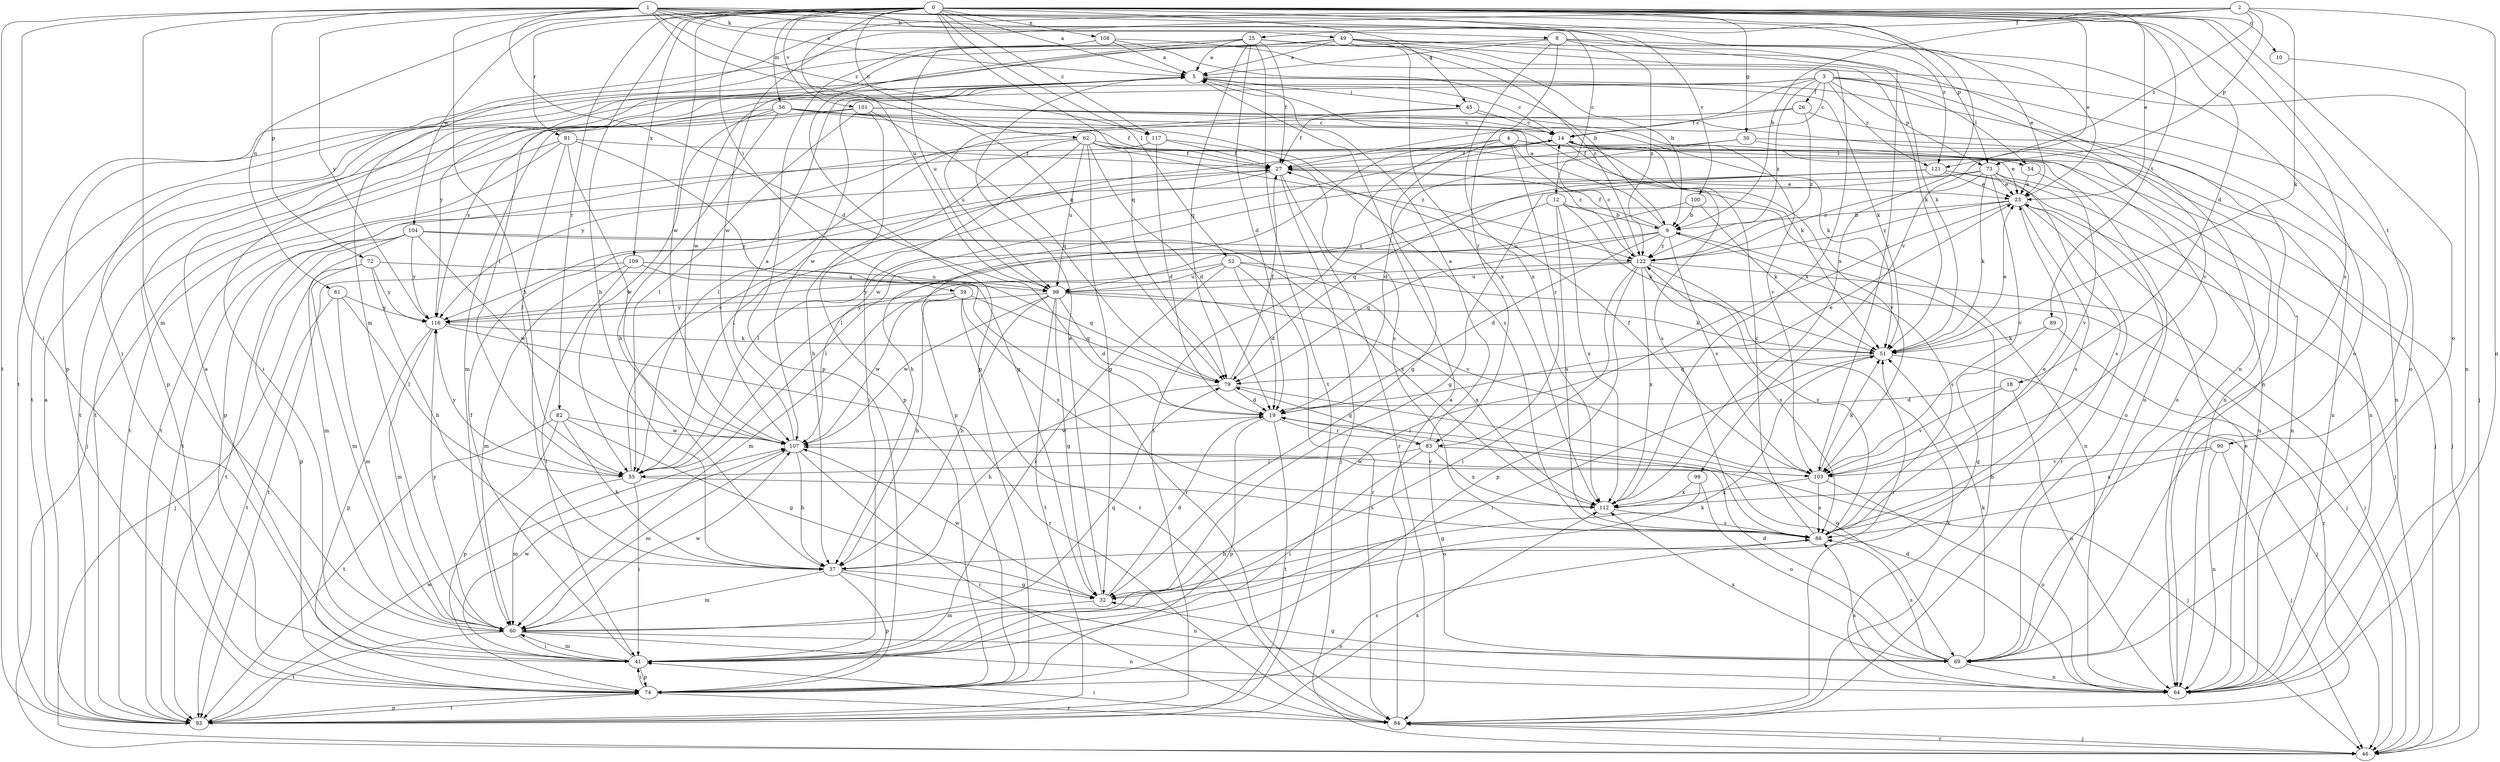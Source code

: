 strict digraph  {
0;
1;
2;
3;
4;
5;
8;
9;
10;
12;
14;
18;
19;
23;
25;
26;
27;
30;
32;
37;
39;
41;
45;
46;
49;
51;
52;
54;
55;
56;
60;
61;
62;
64;
69;
72;
73;
74;
79;
81;
82;
83;
84;
88;
89;
90;
93;
98;
99;
100;
101;
103;
104;
107;
108;
109;
112;
116;
117;
121;
122;
0 -> 5  [label=a];
0 -> 10  [label=c];
0 -> 18  [label=d];
0 -> 23  [label=e];
0 -> 30  [label=g];
0 -> 37  [label=h];
0 -> 39  [label=i];
0 -> 45  [label=j];
0 -> 52  [label=l];
0 -> 56  [label=m];
0 -> 61  [label=n];
0 -> 62  [label=n];
0 -> 69  [label=o];
0 -> 79  [label=q];
0 -> 81  [label=r];
0 -> 82  [label=r];
0 -> 88  [label=s];
0 -> 89  [label=t];
0 -> 90  [label=t];
0 -> 98  [label=u];
0 -> 99  [label=v];
0 -> 100  [label=v];
0 -> 101  [label=v];
0 -> 104  [label=w];
0 -> 107  [label=w];
0 -> 108  [label=x];
0 -> 109  [label=x];
0 -> 112  [label=x];
0 -> 117  [label=z];
1 -> 5  [label=a];
1 -> 8  [label=b];
1 -> 12  [label=c];
1 -> 19  [label=d];
1 -> 23  [label=e];
1 -> 37  [label=h];
1 -> 41  [label=i];
1 -> 49  [label=k];
1 -> 60  [label=m];
1 -> 72  [label=p];
1 -> 73  [label=p];
1 -> 79  [label=q];
1 -> 93  [label=t];
1 -> 103  [label=v];
1 -> 116  [label=y];
1 -> 117  [label=z];
1 -> 121  [label=z];
2 -> 9  [label=b];
2 -> 25  [label=f];
2 -> 51  [label=k];
2 -> 60  [label=m];
2 -> 64  [label=n];
2 -> 73  [label=p];
2 -> 107  [label=w];
2 -> 121  [label=z];
3 -> 14  [label=c];
3 -> 26  [label=f];
3 -> 27  [label=f];
3 -> 54  [label=l];
3 -> 69  [label=o];
3 -> 73  [label=p];
3 -> 103  [label=v];
3 -> 107  [label=w];
3 -> 116  [label=y];
3 -> 121  [label=z];
3 -> 122  [label=z];
4 -> 32  [label=g];
4 -> 54  [label=l];
4 -> 64  [label=n];
4 -> 74  [label=p];
4 -> 83  [label=r];
4 -> 93  [label=t];
4 -> 122  [label=z];
5 -> 14  [label=c];
5 -> 41  [label=i];
5 -> 45  [label=j];
5 -> 51  [label=k];
5 -> 64  [label=n];
5 -> 74  [label=p];
5 -> 93  [label=t];
8 -> 5  [label=a];
8 -> 23  [label=e];
8 -> 51  [label=k];
8 -> 83  [label=r];
8 -> 93  [label=t];
8 -> 112  [label=x];
8 -> 122  [label=z];
9 -> 5  [label=a];
9 -> 19  [label=d];
9 -> 27  [label=f];
9 -> 55  [label=l];
9 -> 79  [label=q];
9 -> 88  [label=s];
9 -> 103  [label=v];
9 -> 122  [label=z];
10 -> 64  [label=n];
12 -> 9  [label=b];
12 -> 51  [label=k];
12 -> 55  [label=l];
12 -> 64  [label=n];
12 -> 88  [label=s];
12 -> 112  [label=x];
14 -> 27  [label=f];
14 -> 46  [label=j];
14 -> 69  [label=o];
14 -> 88  [label=s];
14 -> 93  [label=t];
14 -> 103  [label=v];
14 -> 107  [label=w];
18 -> 19  [label=d];
18 -> 64  [label=n];
18 -> 103  [label=v];
19 -> 23  [label=e];
19 -> 74  [label=p];
19 -> 83  [label=r];
19 -> 93  [label=t];
19 -> 107  [label=w];
23 -> 9  [label=b];
23 -> 41  [label=i];
23 -> 46  [label=j];
23 -> 84  [label=r];
23 -> 88  [label=s];
23 -> 122  [label=z];
25 -> 5  [label=a];
25 -> 9  [label=b];
25 -> 19  [label=d];
25 -> 27  [label=f];
25 -> 55  [label=l];
25 -> 74  [label=p];
25 -> 79  [label=q];
25 -> 93  [label=t];
25 -> 112  [label=x];
26 -> 14  [label=c];
26 -> 55  [label=l];
26 -> 64  [label=n];
26 -> 122  [label=z];
27 -> 23  [label=e];
27 -> 46  [label=j];
27 -> 55  [label=l];
27 -> 84  [label=r];
27 -> 93  [label=t];
30 -> 19  [label=d];
30 -> 23  [label=e];
30 -> 27  [label=f];
30 -> 64  [label=n];
32 -> 5  [label=a];
32 -> 19  [label=d];
32 -> 60  [label=m];
32 -> 107  [label=w];
37 -> 32  [label=g];
37 -> 60  [label=m];
37 -> 64  [label=n];
37 -> 74  [label=p];
39 -> 37  [label=h];
39 -> 79  [label=q];
39 -> 84  [label=r];
39 -> 107  [label=w];
39 -> 112  [label=x];
39 -> 116  [label=y];
41 -> 5  [label=a];
41 -> 27  [label=f];
41 -> 51  [label=k];
41 -> 60  [label=m];
41 -> 74  [label=p];
41 -> 107  [label=w];
45 -> 14  [label=c];
45 -> 27  [label=f];
45 -> 98  [label=u];
45 -> 103  [label=v];
46 -> 84  [label=r];
49 -> 5  [label=a];
49 -> 41  [label=i];
49 -> 51  [label=k];
49 -> 64  [label=n];
49 -> 69  [label=o];
49 -> 74  [label=p];
49 -> 107  [label=w];
49 -> 112  [label=x];
49 -> 122  [label=z];
51 -> 23  [label=e];
51 -> 41  [label=i];
51 -> 46  [label=j];
51 -> 79  [label=q];
52 -> 19  [label=d];
52 -> 41  [label=i];
52 -> 46  [label=j];
52 -> 60  [label=m];
52 -> 84  [label=r];
52 -> 98  [label=u];
52 -> 103  [label=v];
54 -> 23  [label=e];
54 -> 103  [label=v];
55 -> 14  [label=c];
55 -> 41  [label=i];
55 -> 60  [label=m];
55 -> 88  [label=s];
55 -> 116  [label=y];
56 -> 14  [label=c];
56 -> 27  [label=f];
56 -> 37  [label=h];
56 -> 51  [label=k];
56 -> 55  [label=l];
56 -> 88  [label=s];
56 -> 93  [label=t];
56 -> 116  [label=y];
60 -> 41  [label=i];
60 -> 64  [label=n];
60 -> 69  [label=o];
60 -> 79  [label=q];
60 -> 93  [label=t];
60 -> 107  [label=w];
60 -> 116  [label=y];
61 -> 55  [label=l];
61 -> 60  [label=m];
61 -> 93  [label=t];
61 -> 116  [label=y];
62 -> 19  [label=d];
62 -> 27  [label=f];
62 -> 32  [label=g];
62 -> 37  [label=h];
62 -> 41  [label=i];
62 -> 46  [label=j];
62 -> 69  [label=o];
62 -> 98  [label=u];
62 -> 116  [label=y];
62 -> 122  [label=z];
64 -> 19  [label=d];
64 -> 23  [label=e];
64 -> 51  [label=k];
64 -> 88  [label=s];
69 -> 19  [label=d];
69 -> 32  [label=g];
69 -> 51  [label=k];
69 -> 64  [label=n];
69 -> 88  [label=s];
69 -> 112  [label=x];
72 -> 37  [label=h];
72 -> 46  [label=j];
72 -> 60  [label=m];
72 -> 98  [label=u];
72 -> 116  [label=y];
73 -> 23  [label=e];
73 -> 37  [label=h];
73 -> 51  [label=k];
73 -> 64  [label=n];
73 -> 88  [label=s];
73 -> 103  [label=v];
73 -> 116  [label=y];
73 -> 122  [label=z];
74 -> 41  [label=i];
74 -> 84  [label=r];
74 -> 88  [label=s];
74 -> 93  [label=t];
79 -> 19  [label=d];
79 -> 27  [label=f];
79 -> 37  [label=h];
79 -> 69  [label=o];
81 -> 27  [label=f];
81 -> 32  [label=g];
81 -> 46  [label=j];
81 -> 55  [label=l];
81 -> 93  [label=t];
81 -> 107  [label=w];
82 -> 32  [label=g];
82 -> 37  [label=h];
82 -> 74  [label=p];
82 -> 93  [label=t];
82 -> 107  [label=w];
83 -> 5  [label=a];
83 -> 41  [label=i];
83 -> 46  [label=j];
83 -> 55  [label=l];
83 -> 69  [label=o];
83 -> 79  [label=q];
83 -> 112  [label=x];
84 -> 5  [label=a];
84 -> 9  [label=b];
84 -> 41  [label=i];
84 -> 46  [label=j];
88 -> 14  [label=c];
88 -> 23  [label=e];
88 -> 37  [label=h];
88 -> 122  [label=z];
89 -> 32  [label=g];
89 -> 51  [label=k];
89 -> 84  [label=r];
90 -> 46  [label=j];
90 -> 64  [label=n];
90 -> 103  [label=v];
90 -> 112  [label=x];
93 -> 5  [label=a];
93 -> 74  [label=p];
93 -> 107  [label=w];
93 -> 112  [label=x];
98 -> 19  [label=d];
98 -> 32  [label=g];
98 -> 37  [label=h];
98 -> 51  [label=k];
98 -> 93  [label=t];
98 -> 107  [label=w];
98 -> 112  [label=x];
98 -> 116  [label=y];
99 -> 32  [label=g];
99 -> 69  [label=o];
99 -> 112  [label=x];
100 -> 9  [label=b];
100 -> 51  [label=k];
100 -> 98  [label=u];
101 -> 14  [label=c];
101 -> 51  [label=k];
101 -> 55  [label=l];
101 -> 60  [label=m];
101 -> 64  [label=n];
101 -> 74  [label=p];
101 -> 79  [label=q];
101 -> 93  [label=t];
103 -> 27  [label=f];
103 -> 51  [label=k];
103 -> 64  [label=n];
103 -> 88  [label=s];
103 -> 107  [label=w];
103 -> 112  [label=x];
104 -> 60  [label=m];
104 -> 74  [label=p];
104 -> 93  [label=t];
104 -> 107  [label=w];
104 -> 112  [label=x];
104 -> 116  [label=y];
104 -> 122  [label=z];
107 -> 5  [label=a];
107 -> 37  [label=h];
107 -> 60  [label=m];
107 -> 84  [label=r];
107 -> 103  [label=v];
108 -> 5  [label=a];
108 -> 9  [label=b];
108 -> 46  [label=j];
108 -> 74  [label=p];
108 -> 98  [label=u];
109 -> 41  [label=i];
109 -> 60  [label=m];
109 -> 79  [label=q];
109 -> 84  [label=r];
109 -> 93  [label=t];
109 -> 98  [label=u];
112 -> 88  [label=s];
116 -> 51  [label=k];
116 -> 60  [label=m];
116 -> 74  [label=p];
116 -> 84  [label=r];
117 -> 19  [label=d];
117 -> 27  [label=f];
117 -> 74  [label=p];
117 -> 88  [label=s];
121 -> 23  [label=e];
121 -> 32  [label=g];
121 -> 55  [label=l];
121 -> 64  [label=n];
121 -> 69  [label=o];
121 -> 79  [label=q];
122 -> 14  [label=c];
122 -> 41  [label=i];
122 -> 46  [label=j];
122 -> 74  [label=p];
122 -> 84  [label=r];
122 -> 88  [label=s];
122 -> 98  [label=u];
122 -> 112  [label=x];
122 -> 116  [label=y];
}

